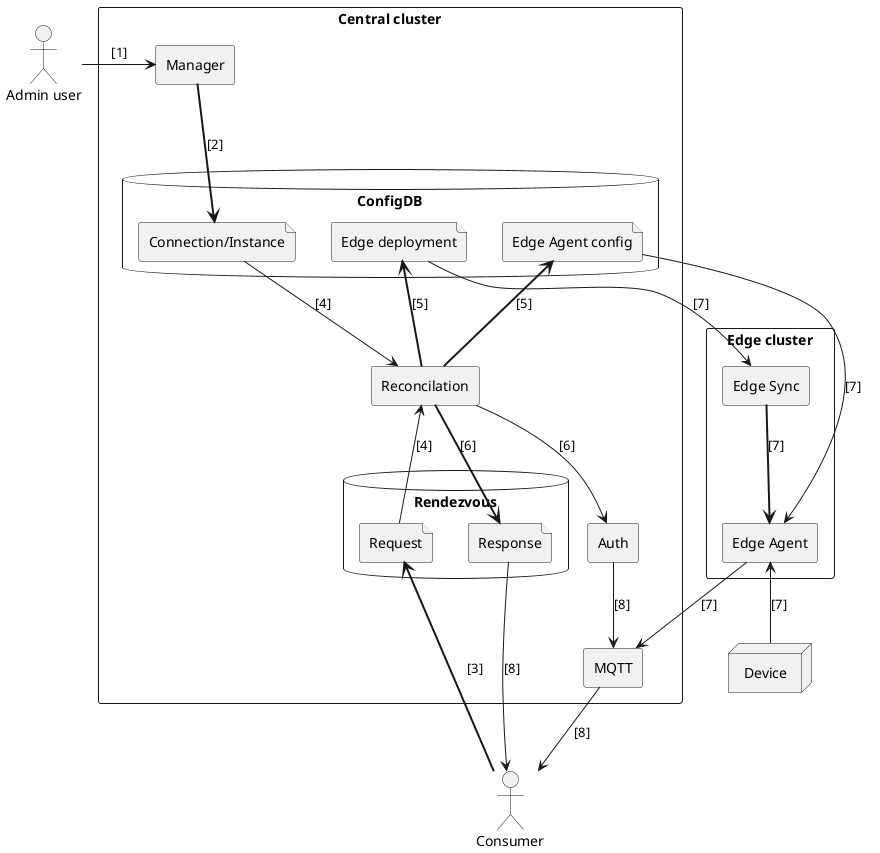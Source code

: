@startuml

actor "Admin user" as admin
actor "Consumer" as consumer
node "Device" as device

rectangle "Central cluster" {
    agent "Manager" as manager
    agent "Auth" as auth
    agent "MQTT" as mqtt
    agent "Reconcilation" as recon

    database "ConfigDB" as configdb {
        file "Connection/Instance" as connection
        file "Edge deployment" as deployment
        file "Edge Agent config" as config
    }


    database "Rendezvous" as rvous {
        file "Request" as rvreq
        file "Response" as rvres
    }

}

rectangle "Edge cluster" {
    agent "Edge Sync" as sync
    agent "Edge Agent" as agent
}

admin -ri-> manager         : [1]
manager ==> connection      : [2]

consumer =up=> rvreq        : [3]
rvreq -up-> recon           : [4]
connection -do-> recon      : [4]

recon =up=> deployment      : [5]
recon =up=> config          : [5]
recon --> auth              : [6]
recon =do=> rvres           : [6]

deployment --> sync         : [7]
sync =do=> agent            : [7]

config -> agent             : [7]
device -up-> agent          : [7]
agent -> mqtt               : [7]

rvres --> consumer          : [8]
auth --> mqtt               : [8]
mqtt --> consumer           : [8]

@enduml
